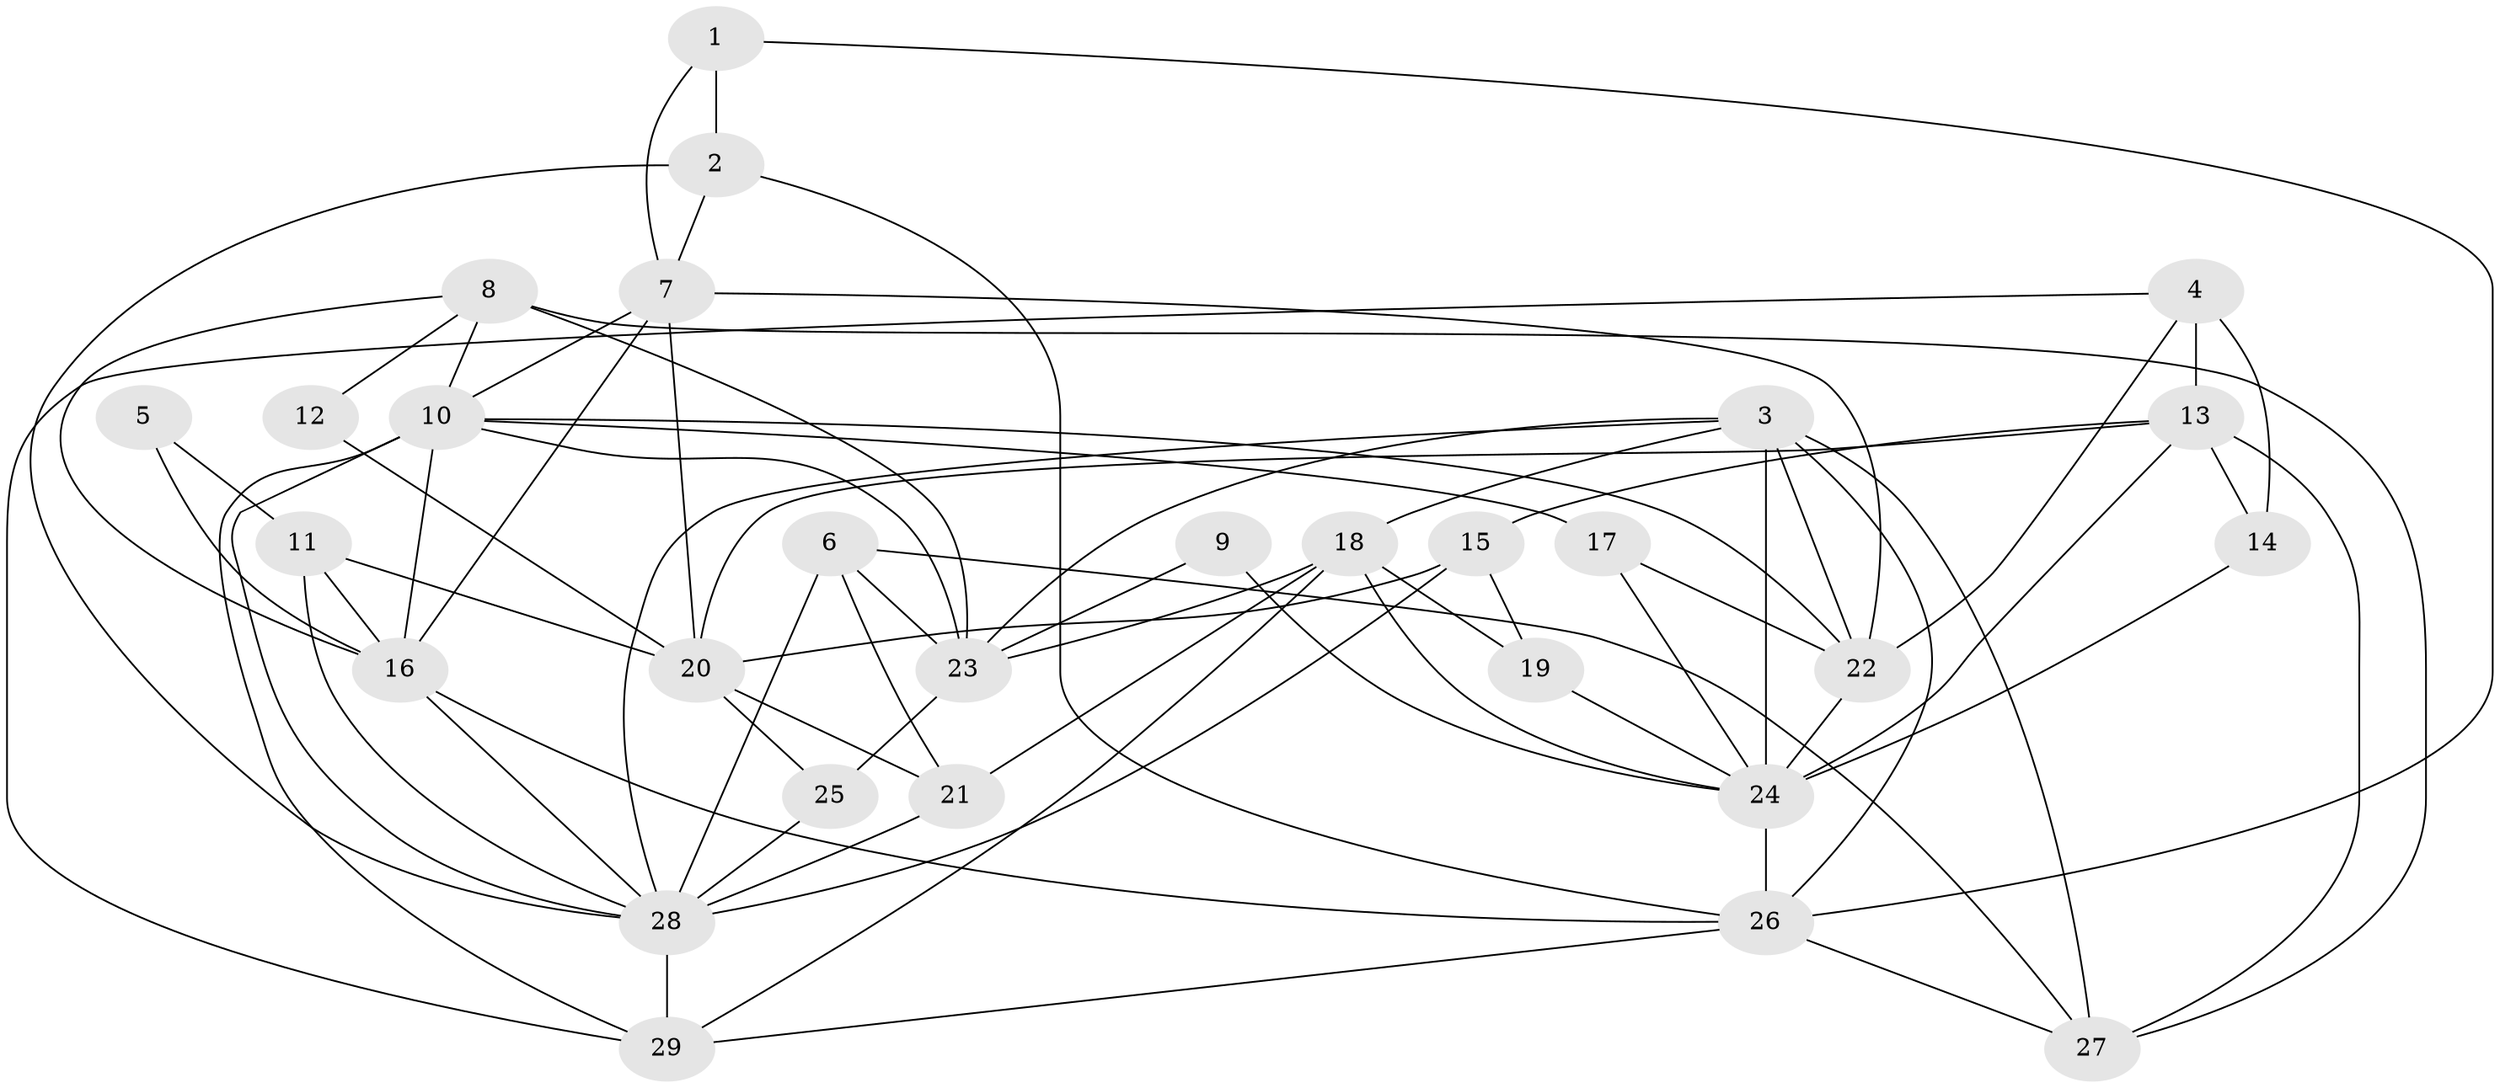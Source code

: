 // original degree distribution, {5: 0.24074074074074073, 3: 0.24074074074074073, 2: 0.18518518518518517, 4: 0.2037037037037037, 6: 0.07407407407407407, 7: 0.018518518518518517, 9: 0.018518518518518517, 8: 0.018518518518518517}
// Generated by graph-tools (version 1.1) at 2025/26/03/09/25 03:26:18]
// undirected, 29 vertices, 73 edges
graph export_dot {
graph [start="1"]
  node [color=gray90,style=filled];
  1;
  2;
  3;
  4;
  5;
  6;
  7;
  8;
  9;
  10;
  11;
  12;
  13;
  14;
  15;
  16;
  17;
  18;
  19;
  20;
  21;
  22;
  23;
  24;
  25;
  26;
  27;
  28;
  29;
  1 -- 2 [weight=1.0];
  1 -- 7 [weight=1.0];
  1 -- 26 [weight=1.0];
  2 -- 7 [weight=2.0];
  2 -- 26 [weight=1.0];
  2 -- 28 [weight=1.0];
  3 -- 18 [weight=1.0];
  3 -- 22 [weight=1.0];
  3 -- 23 [weight=1.0];
  3 -- 24 [weight=2.0];
  3 -- 26 [weight=1.0];
  3 -- 27 [weight=1.0];
  3 -- 28 [weight=1.0];
  4 -- 13 [weight=2.0];
  4 -- 14 [weight=1.0];
  4 -- 22 [weight=1.0];
  4 -- 29 [weight=1.0];
  5 -- 11 [weight=1.0];
  5 -- 16 [weight=1.0];
  6 -- 21 [weight=1.0];
  6 -- 23 [weight=1.0];
  6 -- 27 [weight=1.0];
  6 -- 28 [weight=1.0];
  7 -- 10 [weight=1.0];
  7 -- 16 [weight=1.0];
  7 -- 20 [weight=2.0];
  7 -- 22 [weight=1.0];
  8 -- 10 [weight=1.0];
  8 -- 12 [weight=1.0];
  8 -- 16 [weight=1.0];
  8 -- 23 [weight=2.0];
  8 -- 27 [weight=1.0];
  9 -- 23 [weight=1.0];
  9 -- 24 [weight=1.0];
  10 -- 16 [weight=2.0];
  10 -- 17 [weight=1.0];
  10 -- 22 [weight=1.0];
  10 -- 23 [weight=1.0];
  10 -- 28 [weight=1.0];
  10 -- 29 [weight=1.0];
  11 -- 16 [weight=1.0];
  11 -- 20 [weight=1.0];
  11 -- 28 [weight=1.0];
  12 -- 20 [weight=1.0];
  13 -- 14 [weight=1.0];
  13 -- 15 [weight=1.0];
  13 -- 20 [weight=1.0];
  13 -- 24 [weight=2.0];
  13 -- 27 [weight=1.0];
  14 -- 24 [weight=1.0];
  15 -- 19 [weight=1.0];
  15 -- 20 [weight=1.0];
  15 -- 28 [weight=1.0];
  16 -- 26 [weight=1.0];
  16 -- 28 [weight=1.0];
  17 -- 22 [weight=1.0];
  17 -- 24 [weight=1.0];
  18 -- 19 [weight=1.0];
  18 -- 21 [weight=1.0];
  18 -- 23 [weight=1.0];
  18 -- 24 [weight=1.0];
  18 -- 29 [weight=1.0];
  19 -- 24 [weight=1.0];
  20 -- 21 [weight=1.0];
  20 -- 25 [weight=1.0];
  21 -- 28 [weight=1.0];
  22 -- 24 [weight=1.0];
  23 -- 25 [weight=1.0];
  24 -- 26 [weight=1.0];
  25 -- 28 [weight=2.0];
  26 -- 27 [weight=1.0];
  26 -- 29 [weight=1.0];
  28 -- 29 [weight=1.0];
}
